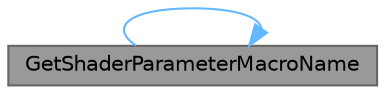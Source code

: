 digraph "GetShaderParameterMacroName"
{
 // INTERACTIVE_SVG=YES
 // LATEX_PDF_SIZE
  bgcolor="transparent";
  edge [fontname=Helvetica,fontsize=10,labelfontname=Helvetica,labelfontsize=10];
  node [fontname=Helvetica,fontsize=10,shape=box,height=0.2,width=0.4];
  rankdir="LR";
  Node1 [id="Node000001",label="GetShaderParameterMacroName",height=0.2,width=0.4,color="gray40", fillcolor="grey60", style="filled", fontcolor="black",tooltip="Returns the name of the macro that should be used for a given shader parameter base type."];
  Node1 -> Node1 [id="edge1_Node000001_Node000001",color="steelblue1",style="solid",tooltip=" "];
}
